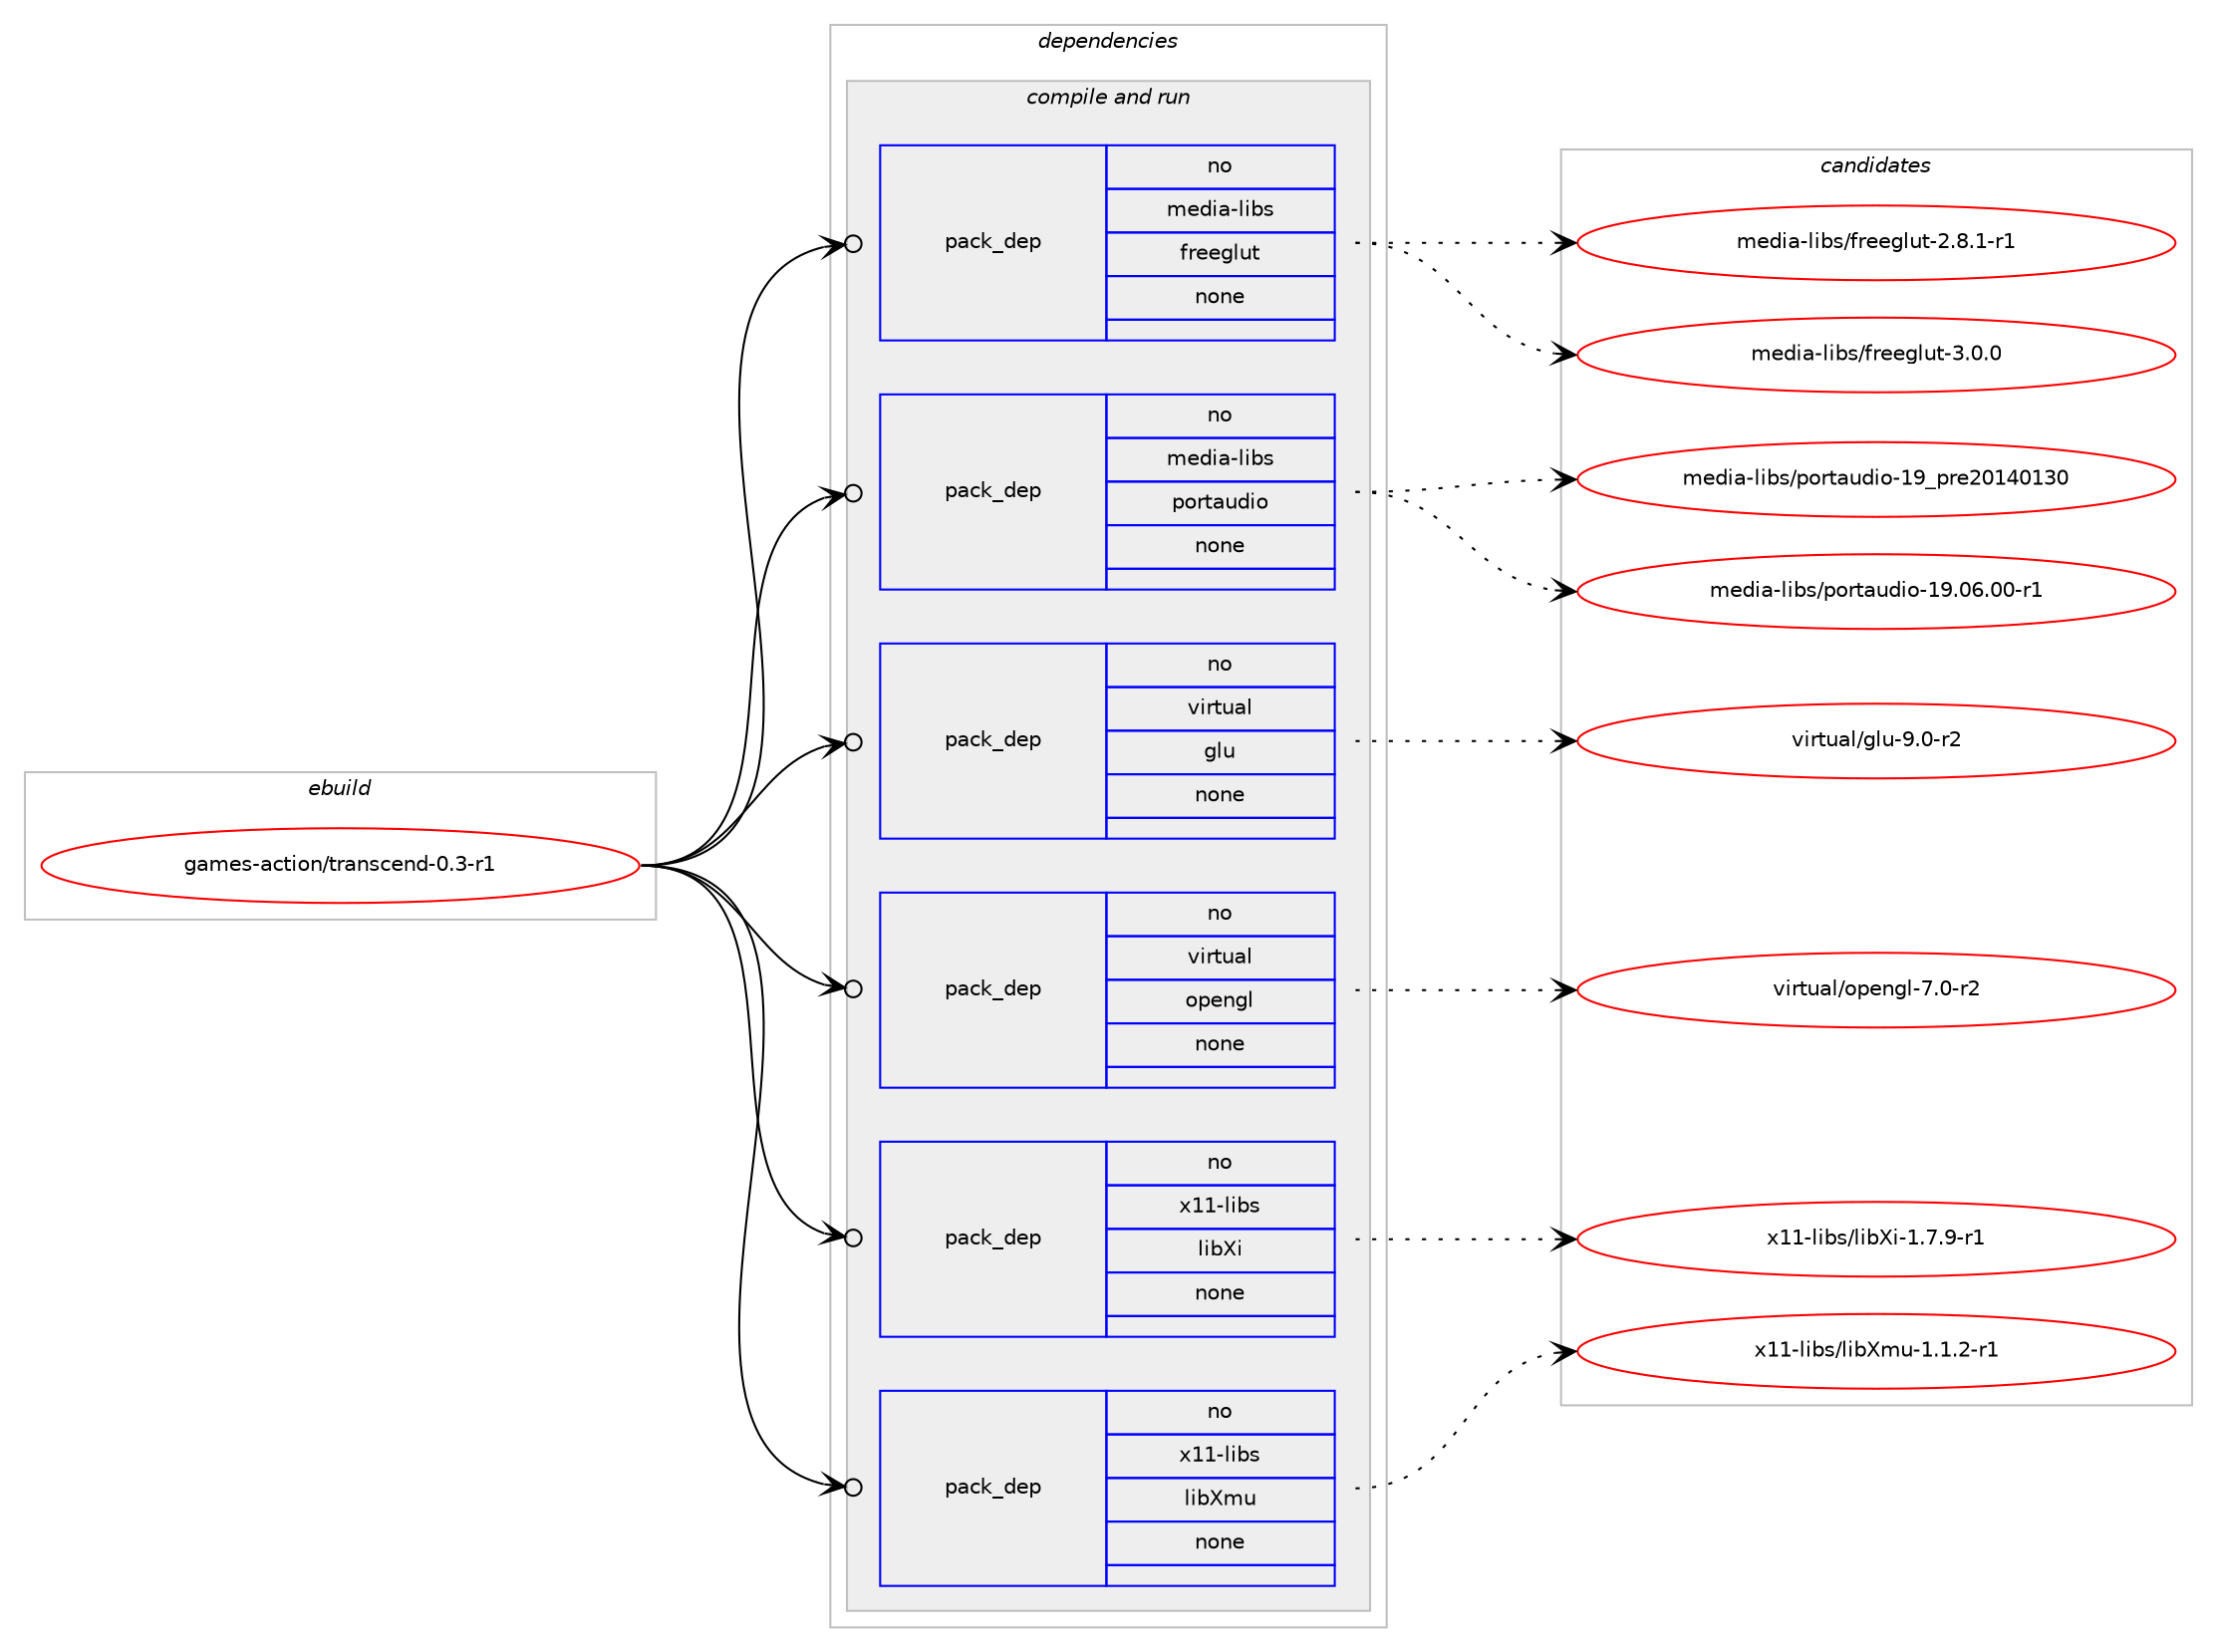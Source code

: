 digraph prolog {

# *************
# Graph options
# *************

newrank=true;
concentrate=true;
compound=true;
graph [rankdir=LR,fontname=Helvetica,fontsize=10,ranksep=1.5];#, ranksep=2.5, nodesep=0.2];
edge  [arrowhead=vee];
node  [fontname=Helvetica,fontsize=10];

# **********
# The ebuild
# **********

subgraph cluster_leftcol {
color=gray;
rank=same;
label=<<i>ebuild</i>>;
id [label="games-action/transcend-0.3-r1", color=red, width=4, href="../games-action/transcend-0.3-r1.svg"];
}

# ****************
# The dependencies
# ****************

subgraph cluster_midcol {
color=gray;
label=<<i>dependencies</i>>;
subgraph cluster_compile {
fillcolor="#eeeeee";
style=filled;
label=<<i>compile</i>>;
}
subgraph cluster_compileandrun {
fillcolor="#eeeeee";
style=filled;
label=<<i>compile and run</i>>;
subgraph pack3486 {
dependency4231 [label=<<TABLE BORDER="0" CELLBORDER="1" CELLSPACING="0" CELLPADDING="4" WIDTH="220"><TR><TD ROWSPAN="6" CELLPADDING="30">pack_dep</TD></TR><TR><TD WIDTH="110">no</TD></TR><TR><TD>media-libs</TD></TR><TR><TD>freeglut</TD></TR><TR><TD>none</TD></TR><TR><TD></TD></TR></TABLE>>, shape=none, color=blue];
}
id:e -> dependency4231:w [weight=20,style="solid",arrowhead="odotvee"];
subgraph pack3487 {
dependency4232 [label=<<TABLE BORDER="0" CELLBORDER="1" CELLSPACING="0" CELLPADDING="4" WIDTH="220"><TR><TD ROWSPAN="6" CELLPADDING="30">pack_dep</TD></TR><TR><TD WIDTH="110">no</TD></TR><TR><TD>media-libs</TD></TR><TR><TD>portaudio</TD></TR><TR><TD>none</TD></TR><TR><TD></TD></TR></TABLE>>, shape=none, color=blue];
}
id:e -> dependency4232:w [weight=20,style="solid",arrowhead="odotvee"];
subgraph pack3488 {
dependency4233 [label=<<TABLE BORDER="0" CELLBORDER="1" CELLSPACING="0" CELLPADDING="4" WIDTH="220"><TR><TD ROWSPAN="6" CELLPADDING="30">pack_dep</TD></TR><TR><TD WIDTH="110">no</TD></TR><TR><TD>virtual</TD></TR><TR><TD>glu</TD></TR><TR><TD>none</TD></TR><TR><TD></TD></TR></TABLE>>, shape=none, color=blue];
}
id:e -> dependency4233:w [weight=20,style="solid",arrowhead="odotvee"];
subgraph pack3489 {
dependency4234 [label=<<TABLE BORDER="0" CELLBORDER="1" CELLSPACING="0" CELLPADDING="4" WIDTH="220"><TR><TD ROWSPAN="6" CELLPADDING="30">pack_dep</TD></TR><TR><TD WIDTH="110">no</TD></TR><TR><TD>virtual</TD></TR><TR><TD>opengl</TD></TR><TR><TD>none</TD></TR><TR><TD></TD></TR></TABLE>>, shape=none, color=blue];
}
id:e -> dependency4234:w [weight=20,style="solid",arrowhead="odotvee"];
subgraph pack3490 {
dependency4235 [label=<<TABLE BORDER="0" CELLBORDER="1" CELLSPACING="0" CELLPADDING="4" WIDTH="220"><TR><TD ROWSPAN="6" CELLPADDING="30">pack_dep</TD></TR><TR><TD WIDTH="110">no</TD></TR><TR><TD>x11-libs</TD></TR><TR><TD>libXi</TD></TR><TR><TD>none</TD></TR><TR><TD></TD></TR></TABLE>>, shape=none, color=blue];
}
id:e -> dependency4235:w [weight=20,style="solid",arrowhead="odotvee"];
subgraph pack3491 {
dependency4236 [label=<<TABLE BORDER="0" CELLBORDER="1" CELLSPACING="0" CELLPADDING="4" WIDTH="220"><TR><TD ROWSPAN="6" CELLPADDING="30">pack_dep</TD></TR><TR><TD WIDTH="110">no</TD></TR><TR><TD>x11-libs</TD></TR><TR><TD>libXmu</TD></TR><TR><TD>none</TD></TR><TR><TD></TD></TR></TABLE>>, shape=none, color=blue];
}
id:e -> dependency4236:w [weight=20,style="solid",arrowhead="odotvee"];
}
subgraph cluster_run {
fillcolor="#eeeeee";
style=filled;
label=<<i>run</i>>;
}
}

# **************
# The candidates
# **************

subgraph cluster_choices {
rank=same;
color=gray;
label=<<i>candidates</i>>;

subgraph choice3486 {
color=black;
nodesep=1;
choice109101100105974510810598115471021141011011031081171164550465646494511449 [label="media-libs/freeglut-2.8.1-r1", color=red, width=4,href="../media-libs/freeglut-2.8.1-r1.svg"];
choice10910110010597451081059811547102114101101103108117116455146484648 [label="media-libs/freeglut-3.0.0", color=red, width=4,href="../media-libs/freeglut-3.0.0.svg"];
dependency4231:e -> choice109101100105974510810598115471021141011011031081171164550465646494511449:w [style=dotted,weight="100"];
dependency4231:e -> choice10910110010597451081059811547102114101101103108117116455146484648:w [style=dotted,weight="100"];
}
subgraph choice3487 {
color=black;
nodesep=1;
choice1091011001059745108105981154711211111411697117100105111454957951121141015048495248495148 [label="media-libs/portaudio-19_pre20140130", color=red, width=4,href="../media-libs/portaudio-19_pre20140130.svg"];
choice10910110010597451081059811547112111114116971171001051114549574648544648484511449 [label="media-libs/portaudio-19.06.00-r1", color=red, width=4,href="../media-libs/portaudio-19.06.00-r1.svg"];
dependency4232:e -> choice1091011001059745108105981154711211111411697117100105111454957951121141015048495248495148:w [style=dotted,weight="100"];
dependency4232:e -> choice10910110010597451081059811547112111114116971171001051114549574648544648484511449:w [style=dotted,weight="100"];
}
subgraph choice3488 {
color=black;
nodesep=1;
choice1181051141161179710847103108117455746484511450 [label="virtual/glu-9.0-r2", color=red, width=4,href="../virtual/glu-9.0-r2.svg"];
dependency4233:e -> choice1181051141161179710847103108117455746484511450:w [style=dotted,weight="100"];
}
subgraph choice3489 {
color=black;
nodesep=1;
choice1181051141161179710847111112101110103108455546484511450 [label="virtual/opengl-7.0-r2", color=red, width=4,href="../virtual/opengl-7.0-r2.svg"];
dependency4234:e -> choice1181051141161179710847111112101110103108455546484511450:w [style=dotted,weight="100"];
}
subgraph choice3490 {
color=black;
nodesep=1;
choice120494945108105981154710810598881054549465546574511449 [label="x11-libs/libXi-1.7.9-r1", color=red, width=4,href="../x11-libs/libXi-1.7.9-r1.svg"];
dependency4235:e -> choice120494945108105981154710810598881054549465546574511449:w [style=dotted,weight="100"];
}
subgraph choice3491 {
color=black;
nodesep=1;
choice120494945108105981154710810598881091174549464946504511449 [label="x11-libs/libXmu-1.1.2-r1", color=red, width=4,href="../x11-libs/libXmu-1.1.2-r1.svg"];
dependency4236:e -> choice120494945108105981154710810598881091174549464946504511449:w [style=dotted,weight="100"];
}
}

}
